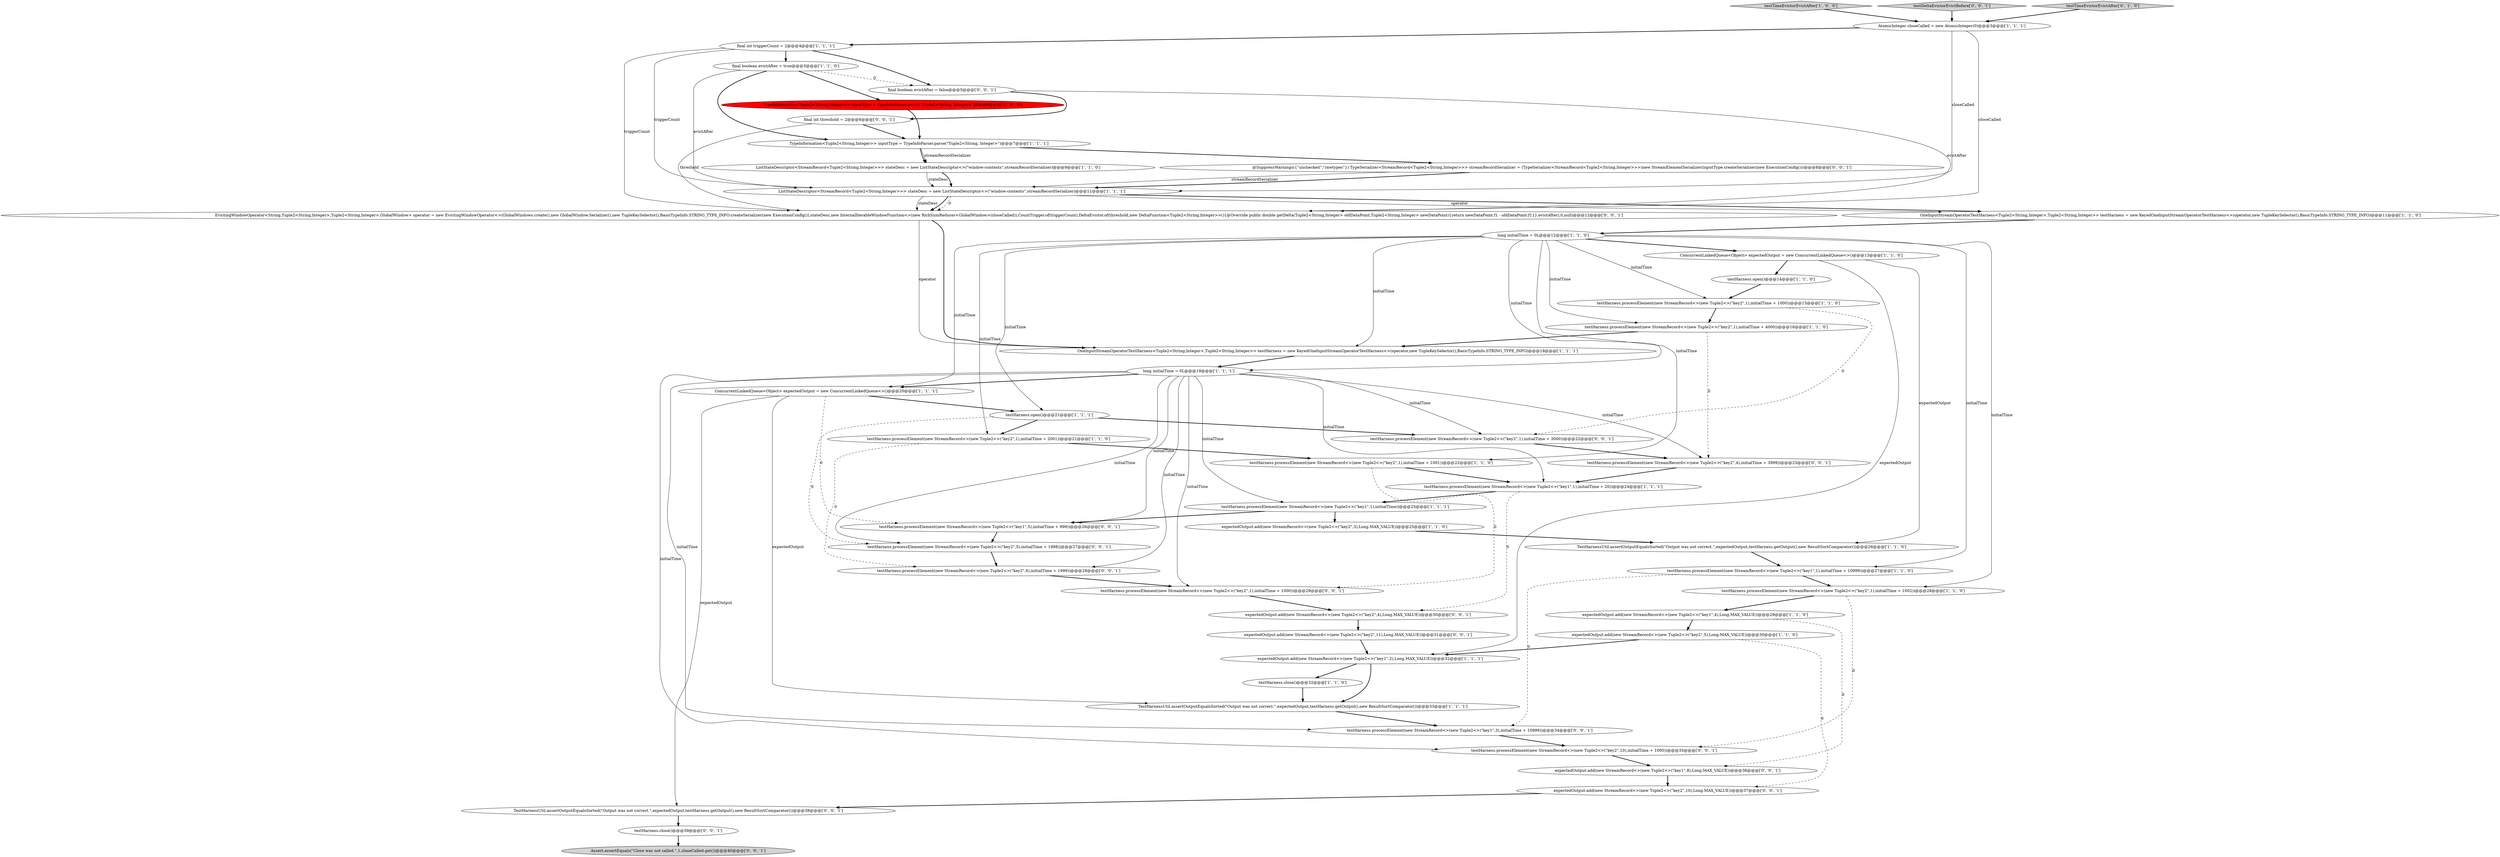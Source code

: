 digraph {
38 [style = filled, label = "expectedOutput.add(new StreamRecord<>(new Tuple2<>(\"key2\",10),Long.MAX_VALUE))@@@37@@@['0', '0', '1']", fillcolor = white, shape = ellipse image = "AAA0AAABBB3BBB"];
33 [style = filled, label = "EvictingWindowOperator<String,Tuple2<String,Integer>,Tuple2<String,Integer>,GlobalWindow> operator = new EvictingWindowOperator<>(GlobalWindows.create(),new GlobalWindow.Serializer(),new TupleKeySelector(),BasicTypeInfo.STRING_TYPE_INFO.createSerializer(new ExecutionConfig()),stateDesc,new InternalIterableWindowFunction<>(new RichSumReducer<GlobalWindow>(closeCalled)),CountTrigger.of(triggerCount),DeltaEvictor.of(threshold,new DeltaFunction<Tuple2<String,Integer>>(){@Override public double getDelta(Tuple2<String,Integer> oldDataPoint,Tuple2<String,Integer> newDataPoint){return newDataPoint.f1 - oldDataPoint.f1}},evictAfter),0,null)@@@12@@@['0', '0', '1']", fillcolor = white, shape = ellipse image = "AAA0AAABBB3BBB"];
49 [style = filled, label = "testHarness.processElement(new StreamRecord<>(new Tuple2<>(\"key2\",5),initialTime + 1998))@@@27@@@['0', '0', '1']", fillcolor = white, shape = ellipse image = "AAA0AAABBB3BBB"];
16 [style = filled, label = "AtomicInteger closeCalled = new AtomicInteger(0)@@@3@@@['1', '1', '1']", fillcolor = white, shape = ellipse image = "AAA0AAABBB1BBB"];
19 [style = filled, label = "long initialTime = 0L@@@12@@@['1', '1', '0']", fillcolor = white, shape = ellipse image = "AAA0AAABBB1BBB"];
13 [style = filled, label = "expectedOutput.add(new StreamRecord<>(new Tuple2<>(\"key2\",3),Long.MAX_VALUE))@@@25@@@['1', '1', '0']", fillcolor = white, shape = ellipse image = "AAA0AAABBB1BBB"];
7 [style = filled, label = "ListStateDescriptor<StreamRecord<Tuple2<String,Integer>>> stateDesc = new ListStateDescriptor<>(\"window-contents\",streamRecordSerializer)@@@9@@@['1', '1', '0']", fillcolor = white, shape = ellipse image = "AAA0AAABBB1BBB"];
50 [style = filled, label = "expectedOutput.add(new StreamRecord<>(new Tuple2<>(\"key2\",4),Long.MAX_VALUE))@@@30@@@['0', '0', '1']", fillcolor = white, shape = ellipse image = "AAA0AAABBB3BBB"];
28 [style = filled, label = "TestHarnessUtil.assertOutputEqualsSorted(\"Output was not correct.\",expectedOutput,testHarness.getOutput(),new ResultSortComparator())@@@26@@@['1', '1', '0']", fillcolor = white, shape = ellipse image = "AAA0AAABBB1BBB"];
41 [style = filled, label = "testHarness.processElement(new StreamRecord<>(new Tuple2<>(\"key1\",3),initialTime + 10999))@@@34@@@['0', '0', '1']", fillcolor = white, shape = ellipse image = "AAA0AAABBB3BBB"];
51 [style = filled, label = "expectedOutput.add(new StreamRecord<>(new Tuple2<>(\"key1\",8),Long.MAX_VALUE))@@@36@@@['0', '0', '1']", fillcolor = white, shape = ellipse image = "AAA0AAABBB3BBB"];
2 [style = filled, label = "testTimeEvictorEvictAfter['1', '0', '0']", fillcolor = lightgray, shape = diamond image = "AAA0AAABBB1BBB"];
45 [style = filled, label = "testHarness.processElement(new StreamRecord<>(new Tuple2<>(\"key2\",4),initialTime + 3999))@@@23@@@['0', '0', '1']", fillcolor = white, shape = ellipse image = "AAA0AAABBB3BBB"];
36 [style = filled, label = "final int threshold = 2@@@6@@@['0', '0', '1']", fillcolor = white, shape = ellipse image = "AAA0AAABBB3BBB"];
18 [style = filled, label = "expectedOutput.add(new StreamRecord<>(new Tuple2<>(\"key2\",5),Long.MAX_VALUE))@@@30@@@['1', '1', '0']", fillcolor = white, shape = ellipse image = "AAA0AAABBB1BBB"];
39 [style = filled, label = "testDeltaEvictorEvictBefore['0', '0', '1']", fillcolor = lightgray, shape = diamond image = "AAA0AAABBB3BBB"];
44 [style = filled, label = "@SuppressWarnings({\"unchecked\",\"rawtypes\"}) TypeSerializer<StreamRecord<Tuple2<String,Integer>>> streamRecordSerializer = (TypeSerializer<StreamRecord<Tuple2<String,Integer>>>)new StreamElementSerializer(inputType.createSerializer(new ExecutionConfig()))@@@8@@@['0', '0', '1']", fillcolor = white, shape = ellipse image = "AAA0AAABBB3BBB"];
27 [style = filled, label = "ListStateDescriptor<StreamRecord<Tuple2<String,Integer>>> stateDesc = new ListStateDescriptor<>(\"window-contents\",streamRecordSerializer)@@@11@@@['1', '1', '1']", fillcolor = white, shape = ellipse image = "AAA0AAABBB1BBB"];
32 [style = filled, label = "expectedOutput.add(new StreamRecord<>(new Tuple2<>(\"key2\",11),Long.MAX_VALUE))@@@31@@@['0', '0', '1']", fillcolor = white, shape = ellipse image = "AAA0AAABBB3BBB"];
15 [style = filled, label = "long initialTime = 0L@@@19@@@['1', '1', '1']", fillcolor = white, shape = ellipse image = "AAA0AAABBB1BBB"];
3 [style = filled, label = "TypeInformation<Tuple2<String,Integer>> inputType = TypeInfoParser.parse(\"Tuple2<String, Integer>\")@@@6@@@['1', '0', '0']", fillcolor = red, shape = ellipse image = "AAA1AAABBB1BBB"];
48 [style = filled, label = "testHarness.processElement(new StreamRecord<>(new Tuple2<>(\"key2\",10),initialTime + 1000))@@@35@@@['0', '0', '1']", fillcolor = white, shape = ellipse image = "AAA0AAABBB3BBB"];
6 [style = filled, label = "OneInputStreamOperatorTestHarness<Tuple2<String,Integer>,Tuple2<String,Integer>> testHarness = new KeyedOneInputStreamOperatorTestHarness<>(operator,new TupleKeySelector(),BasicTypeInfo.STRING_TYPE_INFO)@@@18@@@['1', '1', '1']", fillcolor = white, shape = ellipse image = "AAA0AAABBB1BBB"];
1 [style = filled, label = "testHarness.processElement(new StreamRecord<>(new Tuple2<>(\"key2\",1),initialTime + 1000))@@@15@@@['1', '1', '0']", fillcolor = white, shape = ellipse image = "AAA0AAABBB1BBB"];
12 [style = filled, label = "final boolean evictAfter = true@@@5@@@['1', '1', '0']", fillcolor = white, shape = ellipse image = "AAA0AAABBB1BBB"];
5 [style = filled, label = "testHarness.processElement(new StreamRecord<>(new Tuple2<>(\"key1\",1),initialTime + 10999))@@@27@@@['1', '1', '0']", fillcolor = white, shape = ellipse image = "AAA0AAABBB1BBB"];
37 [style = filled, label = "testHarness.processElement(new StreamRecord<>(new Tuple2<>(\"key2\",6),initialTime + 1999))@@@28@@@['0', '0', '1']", fillcolor = white, shape = ellipse image = "AAA0AAABBB3BBB"];
8 [style = filled, label = "final int triggerCount = 2@@@4@@@['1', '1', '1']", fillcolor = white, shape = ellipse image = "AAA0AAABBB1BBB"];
22 [style = filled, label = "TypeInformation<Tuple2<String,Integer>> inputType = TypeInfoParser.parse(\"Tuple2<String, Integer>\")@@@7@@@['1', '1', '1']", fillcolor = white, shape = ellipse image = "AAA0AAABBB1BBB"];
9 [style = filled, label = "ConcurrentLinkedQueue<Object> expectedOutput = new ConcurrentLinkedQueue<>()@@@20@@@['1', '1', '1']", fillcolor = white, shape = ellipse image = "AAA0AAABBB1BBB"];
35 [style = filled, label = "testHarness.processElement(new StreamRecord<>(new Tuple2<>(\"key2\",1),initialTime + 1000))@@@29@@@['0', '0', '1']", fillcolor = white, shape = ellipse image = "AAA0AAABBB3BBB"];
42 [style = filled, label = "TestHarnessUtil.assertOutputEqualsSorted(\"Output was not correct.\",expectedOutput,testHarness.getOutput(),new ResultSortComparator())@@@38@@@['0', '0', '1']", fillcolor = white, shape = ellipse image = "AAA0AAABBB3BBB"];
23 [style = filled, label = "testHarness.processElement(new StreamRecord<>(new Tuple2<>(\"key1\",1),initialTime))@@@25@@@['1', '1', '1']", fillcolor = white, shape = ellipse image = "AAA0AAABBB1BBB"];
0 [style = filled, label = "OneInputStreamOperatorTestHarness<Tuple2<String,Integer>,Tuple2<String,Integer>> testHarness = new KeyedOneInputStreamOperatorTestHarness<>(operator,new TupleKeySelector(),BasicTypeInfo.STRING_TYPE_INFO)@@@11@@@['1', '1', '0']", fillcolor = white, shape = ellipse image = "AAA0AAABBB1BBB"];
31 [style = filled, label = "testTimeEvictorEvictAfter['0', '1', '0']", fillcolor = lightgray, shape = diamond image = "AAA0AAABBB2BBB"];
20 [style = filled, label = "testHarness.processElement(new StreamRecord<>(new Tuple2<>(\"key2\",1),initialTime + 1001))@@@22@@@['1', '1', '0']", fillcolor = white, shape = ellipse image = "AAA0AAABBB1BBB"];
4 [style = filled, label = "testHarness.processElement(new StreamRecord<>(new Tuple2<>(\"key2\",1),initialTime + 1002))@@@28@@@['1', '1', '0']", fillcolor = white, shape = ellipse image = "AAA0AAABBB1BBB"];
17 [style = filled, label = "testHarness.open()@@@21@@@['1', '1', '1']", fillcolor = white, shape = ellipse image = "AAA0AAABBB1BBB"];
30 [style = filled, label = "expectedOutput.add(new StreamRecord<>(new Tuple2<>(\"key1\",2),Long.MAX_VALUE))@@@32@@@['1', '1', '1']", fillcolor = white, shape = ellipse image = "AAA0AAABBB1BBB"];
34 [style = filled, label = "testHarness.processElement(new StreamRecord<>(new Tuple2<>(\"key1\",5),initialTime + 999))@@@26@@@['0', '0', '1']", fillcolor = white, shape = ellipse image = "AAA0AAABBB3BBB"];
25 [style = filled, label = "testHarness.open()@@@14@@@['1', '1', '0']", fillcolor = white, shape = ellipse image = "AAA0AAABBB1BBB"];
47 [style = filled, label = "testHarness.close()@@@39@@@['0', '0', '1']", fillcolor = white, shape = ellipse image = "AAA0AAABBB3BBB"];
10 [style = filled, label = "testHarness.processElement(new StreamRecord<>(new Tuple2<>(\"key2\",1),initialTime + 2001))@@@21@@@['1', '1', '0']", fillcolor = white, shape = ellipse image = "AAA0AAABBB1BBB"];
21 [style = filled, label = "testHarness.close()@@@32@@@['1', '1', '0']", fillcolor = white, shape = ellipse image = "AAA0AAABBB1BBB"];
40 [style = filled, label = "Assert.assertEquals(\"Close was not called.\",1,closeCalled.get())@@@40@@@['0', '0', '1']", fillcolor = lightgray, shape = ellipse image = "AAA0AAABBB3BBB"];
24 [style = filled, label = "testHarness.processElement(new StreamRecord<>(new Tuple2<>(\"key1\",1),initialTime + 20))@@@24@@@['1', '1', '1']", fillcolor = white, shape = ellipse image = "AAA0AAABBB1BBB"];
26 [style = filled, label = "testHarness.processElement(new StreamRecord<>(new Tuple2<>(\"key2\",1),initialTime + 4000))@@@16@@@['1', '1', '0']", fillcolor = white, shape = ellipse image = "AAA0AAABBB1BBB"];
46 [style = filled, label = "testHarness.processElement(new StreamRecord<>(new Tuple2<>(\"key2\",1),initialTime + 3000))@@@22@@@['0', '0', '1']", fillcolor = white, shape = ellipse image = "AAA0AAABBB3BBB"];
29 [style = filled, label = "expectedOutput.add(new StreamRecord<>(new Tuple2<>(\"key1\",4),Long.MAX_VALUE))@@@29@@@['1', '1', '0']", fillcolor = white, shape = ellipse image = "AAA0AAABBB1BBB"];
14 [style = filled, label = "TestHarnessUtil.assertOutputEqualsSorted(\"Output was not correct.\",expectedOutput,testHarness.getOutput(),new ResultSortComparator())@@@33@@@['1', '1', '1']", fillcolor = white, shape = ellipse image = "AAA0AAABBB1BBB"];
43 [style = filled, label = "final boolean evictAfter = false@@@5@@@['0', '0', '1']", fillcolor = white, shape = ellipse image = "AAA0AAABBB3BBB"];
11 [style = filled, label = "ConcurrentLinkedQueue<Object> expectedOutput = new ConcurrentLinkedQueue<>()@@@13@@@['1', '1', '0']", fillcolor = white, shape = ellipse image = "AAA0AAABBB1BBB"];
50->32 [style = bold, label=""];
16->27 [style = solid, label="closeCalled"];
25->1 [style = bold, label=""];
16->33 [style = solid, label="closeCalled"];
18->30 [style = bold, label=""];
19->11 [style = bold, label=""];
9->14 [style = solid, label="expectedOutput"];
38->42 [style = bold, label=""];
45->24 [style = bold, label=""];
15->41 [style = solid, label="initialTime"];
29->18 [style = bold, label=""];
12->43 [style = dashed, label="0"];
41->48 [style = bold, label=""];
20->35 [style = dashed, label="0"];
48->51 [style = bold, label=""];
35->50 [style = bold, label=""];
23->13 [style = bold, label=""];
30->14 [style = bold, label=""];
8->27 [style = solid, label="triggerCount"];
11->30 [style = solid, label="expectedOutput"];
11->28 [style = solid, label="expectedOutput"];
27->33 [style = bold, label=""];
5->41 [style = dashed, label="0"];
7->27 [style = solid, label="stateDesc"];
12->22 [style = bold, label=""];
19->20 [style = solid, label="initialTime"];
11->25 [style = bold, label=""];
2->16 [style = bold, label=""];
28->5 [style = bold, label=""];
26->45 [style = dashed, label="0"];
27->0 [style = bold, label=""];
0->19 [style = bold, label=""];
9->17 [style = bold, label=""];
33->6 [style = solid, label="operator"];
15->37 [style = solid, label="initialTime"];
19->10 [style = solid, label="initialTime"];
19->9 [style = solid, label="initialTime"];
26->6 [style = bold, label=""];
15->23 [style = solid, label="initialTime"];
22->7 [style = bold, label=""];
9->34 [style = dashed, label="0"];
12->27 [style = solid, label="evictAfter"];
15->35 [style = solid, label="initialTime"];
15->9 [style = bold, label=""];
1->46 [style = dashed, label="0"];
24->50 [style = dashed, label="0"];
29->51 [style = dashed, label="0"];
19->15 [style = solid, label="initialTime"];
8->33 [style = solid, label="triggerCount"];
9->42 [style = solid, label="expectedOutput"];
22->44 [style = bold, label=""];
17->10 [style = bold, label=""];
17->46 [style = bold, label=""];
49->37 [style = bold, label=""];
15->46 [style = solid, label="initialTime"];
39->16 [style = bold, label=""];
16->8 [style = bold, label=""];
19->26 [style = solid, label="initialTime"];
47->40 [style = bold, label=""];
34->49 [style = bold, label=""];
15->34 [style = solid, label="initialTime"];
43->36 [style = bold, label=""];
15->45 [style = solid, label="initialTime"];
42->47 [style = bold, label=""];
4->29 [style = bold, label=""];
19->1 [style = solid, label="initialTime"];
19->4 [style = solid, label="initialTime"];
32->30 [style = bold, label=""];
6->15 [style = bold, label=""];
30->21 [style = bold, label=""];
15->24 [style = solid, label="initialTime"];
22->7 [style = solid, label="streamRecordSerializer"];
5->4 [style = bold, label=""];
12->3 [style = bold, label=""];
37->35 [style = bold, label=""];
4->48 [style = dashed, label="0"];
14->41 [style = bold, label=""];
27->33 [style = dashed, label="0"];
8->12 [style = bold, label=""];
19->5 [style = solid, label="initialTime"];
21->14 [style = bold, label=""];
24->23 [style = bold, label=""];
44->27 [style = solid, label="streamRecordSerializer"];
10->20 [style = bold, label=""];
31->16 [style = bold, label=""];
27->33 [style = solid, label="stateDesc"];
33->6 [style = bold, label=""];
8->43 [style = bold, label=""];
15->49 [style = solid, label="initialTime"];
1->26 [style = bold, label=""];
17->49 [style = dashed, label="0"];
3->22 [style = bold, label=""];
18->38 [style = dashed, label="0"];
43->33 [style = solid, label="evictAfter"];
27->0 [style = solid, label="operator"];
19->17 [style = solid, label="initialTime"];
51->38 [style = bold, label=""];
19->6 [style = solid, label="initialTime"];
7->27 [style = bold, label=""];
23->34 [style = bold, label=""];
10->37 [style = dashed, label="0"];
46->45 [style = bold, label=""];
15->48 [style = solid, label="initialTime"];
36->33 [style = solid, label="threshold"];
44->27 [style = bold, label=""];
20->24 [style = bold, label=""];
13->28 [style = bold, label=""];
36->22 [style = bold, label=""];
}

